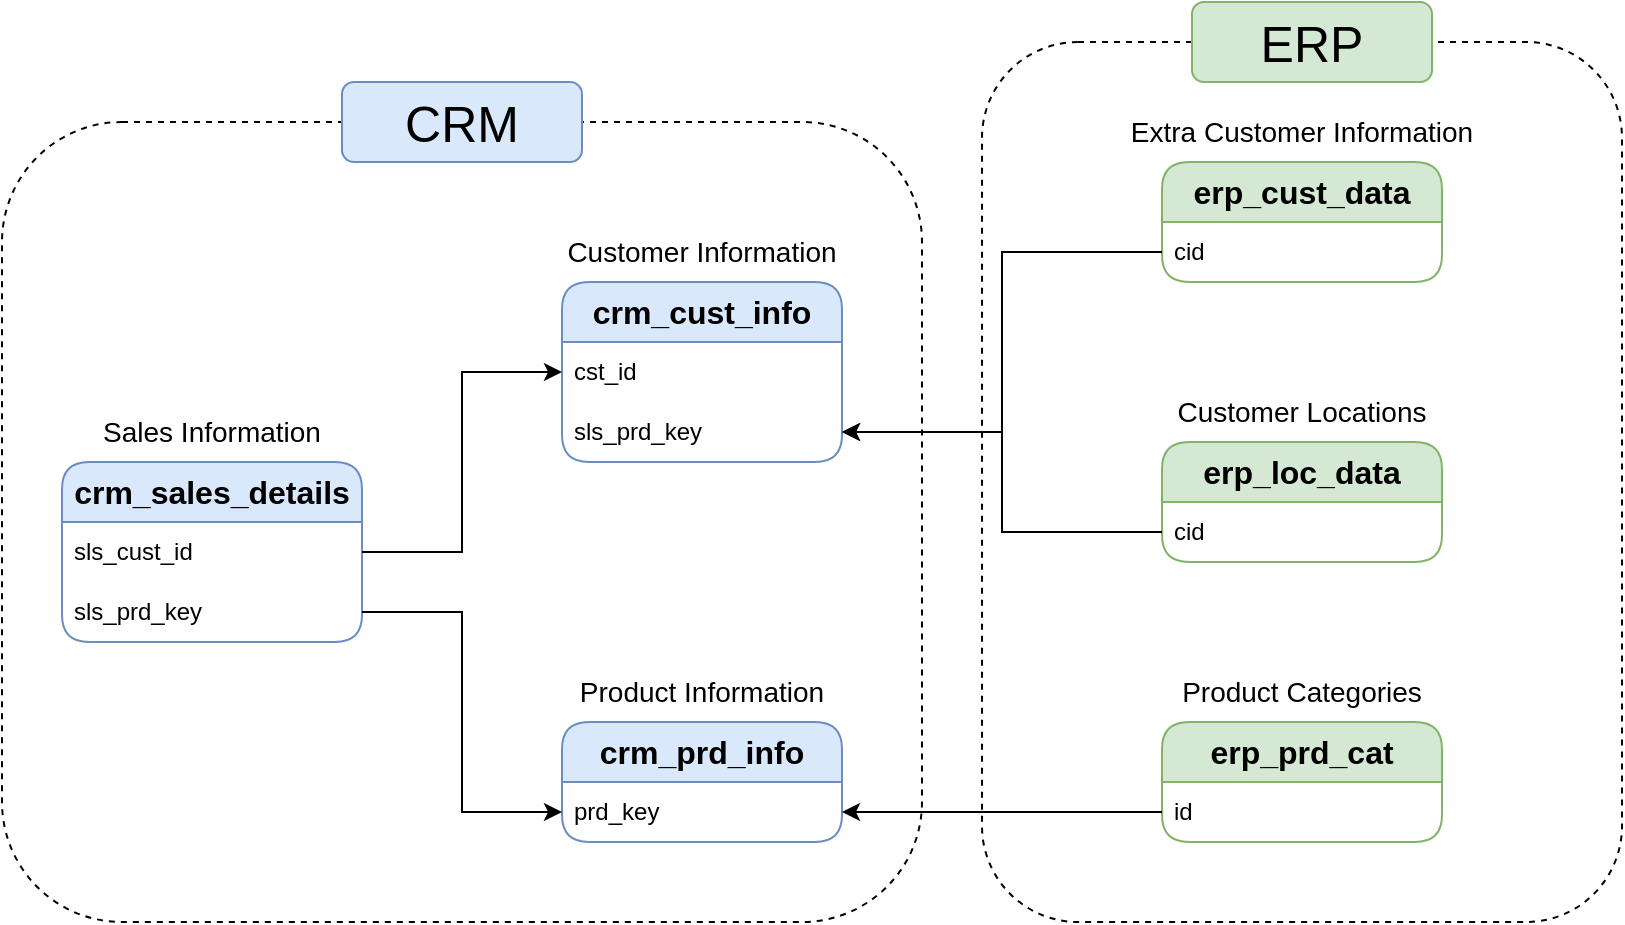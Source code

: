 <mxfile version="26.2.15">
  <diagram name="Page-1" id="n8L39131hj0kvpWLRO1x">
    <mxGraphModel dx="2276" dy="849" grid="1" gridSize="10" guides="1" tooltips="1" connect="1" arrows="1" fold="1" page="1" pageScale="1" pageWidth="850" pageHeight="1100" math="0" shadow="0">
      <root>
        <mxCell id="0" />
        <mxCell id="1" parent="0" />
        <mxCell id="jNkK9lAE0d9meuv6Fs2w-1" value="&lt;span style=&quot;font-size: 16px;&quot;&gt;&lt;b&gt;crm_sales_details&lt;/b&gt;&lt;/span&gt;" style="swimlane;fontStyle=0;childLayout=stackLayout;horizontal=1;startSize=30;horizontalStack=0;resizeParent=1;resizeParentMax=0;resizeLast=0;collapsible=1;marginBottom=0;whiteSpace=wrap;html=1;rounded=1;swimlaneLine=1;glass=0;shadow=0;fillColor=#dae8fc;strokeColor=#6c8ebf;" parent="1" vertex="1">
          <mxGeometry x="-140" y="370" width="150" height="90" as="geometry" />
        </mxCell>
        <mxCell id="jNkK9lAE0d9meuv6Fs2w-2" value="sls_cust_id" style="text;strokeColor=none;fillColor=none;align=left;verticalAlign=middle;spacingLeft=4;spacingRight=4;overflow=hidden;points=[[0,0.5],[1,0.5]];portConstraint=eastwest;rotatable=0;whiteSpace=wrap;html=1;" parent="jNkK9lAE0d9meuv6Fs2w-1" vertex="1">
          <mxGeometry y="30" width="150" height="30" as="geometry" />
        </mxCell>
        <mxCell id="jNkK9lAE0d9meuv6Fs2w-3" value="sls_prd_key" style="text;strokeColor=none;fillColor=none;align=left;verticalAlign=middle;spacingLeft=4;spacingRight=4;overflow=hidden;points=[[0,0.5],[1,0.5]];portConstraint=eastwest;rotatable=0;whiteSpace=wrap;html=1;" parent="jNkK9lAE0d9meuv6Fs2w-1" vertex="1">
          <mxGeometry y="60" width="150" height="30" as="geometry" />
        </mxCell>
        <mxCell id="jNkK9lAE0d9meuv6Fs2w-5" value="&lt;span style=&quot;font-size: 16px;&quot;&gt;&lt;b&gt;crm_prd_info&lt;/b&gt;&lt;/span&gt;" style="swimlane;fontStyle=0;childLayout=stackLayout;horizontal=1;startSize=30;horizontalStack=0;resizeParent=1;resizeParentMax=0;resizeLast=0;collapsible=1;marginBottom=0;whiteSpace=wrap;html=1;rounded=1;swimlaneLine=1;glass=0;shadow=0;fillColor=#dae8fc;strokeColor=#6c8ebf;" parent="1" vertex="1">
          <mxGeometry x="110" y="500" width="140" height="60" as="geometry" />
        </mxCell>
        <mxCell id="jNkK9lAE0d9meuv6Fs2w-6" value="prd_key" style="text;strokeColor=none;fillColor=none;align=left;verticalAlign=middle;spacingLeft=4;spacingRight=4;overflow=hidden;points=[[0,0.5],[1,0.5]];portConstraint=eastwest;rotatable=0;whiteSpace=wrap;html=1;" parent="jNkK9lAE0d9meuv6Fs2w-5" vertex="1">
          <mxGeometry y="30" width="140" height="30" as="geometry" />
        </mxCell>
        <mxCell id="jNkK9lAE0d9meuv6Fs2w-8" value="&lt;font style=&quot;font-size: 16px;&quot;&gt;&lt;b&gt;crm_cust_info&lt;/b&gt;&lt;/font&gt;" style="swimlane;fontStyle=0;childLayout=stackLayout;horizontal=1;startSize=30;horizontalStack=0;resizeParent=1;resizeParentMax=0;resizeLast=0;collapsible=1;marginBottom=0;whiteSpace=wrap;html=1;rounded=1;swimlaneLine=1;glass=0;shadow=0;fillColor=#dae8fc;strokeColor=#6c8ebf;" parent="1" vertex="1">
          <mxGeometry x="110" y="280" width="140" height="90" as="geometry" />
        </mxCell>
        <mxCell id="jNkK9lAE0d9meuv6Fs2w-9" value="cst_id" style="text;strokeColor=none;fillColor=none;align=left;verticalAlign=middle;spacingLeft=4;spacingRight=4;overflow=hidden;points=[[0,0.5],[1,0.5]];portConstraint=eastwest;rotatable=0;whiteSpace=wrap;html=1;" parent="jNkK9lAE0d9meuv6Fs2w-8" vertex="1">
          <mxGeometry y="30" width="140" height="30" as="geometry" />
        </mxCell>
        <mxCell id="BLO2U-clWJvxufwrLU0e-4" value="sls_prd_key" style="text;strokeColor=none;fillColor=none;align=left;verticalAlign=middle;spacingLeft=4;spacingRight=4;overflow=hidden;points=[[0,0.5],[1,0.5]];portConstraint=eastwest;rotatable=0;whiteSpace=wrap;html=1;" vertex="1" parent="jNkK9lAE0d9meuv6Fs2w-8">
          <mxGeometry y="60" width="140" height="30" as="geometry" />
        </mxCell>
        <mxCell id="jNkK9lAE0d9meuv6Fs2w-11" style="edgeStyle=orthogonalEdgeStyle;rounded=0;orthogonalLoop=1;jettySize=auto;html=1;entryX=0;entryY=0.5;entryDx=0;entryDy=0;" parent="1" source="jNkK9lAE0d9meuv6Fs2w-2" target="jNkK9lAE0d9meuv6Fs2w-9" edge="1">
          <mxGeometry relative="1" as="geometry" />
        </mxCell>
        <mxCell id="jNkK9lAE0d9meuv6Fs2w-12" style="edgeStyle=orthogonalEdgeStyle;rounded=0;orthogonalLoop=1;jettySize=auto;html=1;entryX=0;entryY=0.5;entryDx=0;entryDy=0;" parent="1" source="jNkK9lAE0d9meuv6Fs2w-3" target="jNkK9lAE0d9meuv6Fs2w-6" edge="1">
          <mxGeometry relative="1" as="geometry" />
        </mxCell>
        <mxCell id="jNkK9lAE0d9meuv6Fs2w-13" value="&lt;font style=&quot;font-size: 16px;&quot;&gt;&lt;b&gt;erp_cust_data&lt;/b&gt;&lt;/font&gt;" style="swimlane;fontStyle=0;childLayout=stackLayout;horizontal=1;startSize=30;horizontalStack=0;resizeParent=1;resizeParentMax=0;resizeLast=0;collapsible=1;marginBottom=0;whiteSpace=wrap;html=1;rounded=1;swimlaneLine=1;glass=0;shadow=0;fillColor=#d5e8d4;strokeColor=#82b366;" parent="1" vertex="1">
          <mxGeometry x="410" y="220" width="140" height="60" as="geometry" />
        </mxCell>
        <mxCell id="jNkK9lAE0d9meuv6Fs2w-14" value="cid" style="text;strokeColor=none;fillColor=none;align=left;verticalAlign=middle;spacingLeft=4;spacingRight=4;overflow=hidden;points=[[0,0.5],[1,0.5]];portConstraint=eastwest;rotatable=0;whiteSpace=wrap;html=1;" parent="jNkK9lAE0d9meuv6Fs2w-13" vertex="1">
          <mxGeometry y="30" width="140" height="30" as="geometry" />
        </mxCell>
        <mxCell id="jNkK9lAE0d9meuv6Fs2w-15" value="&lt;font style=&quot;font-size: 16px;&quot;&gt;&lt;b&gt;erp_loc_data&lt;/b&gt;&lt;/font&gt;" style="swimlane;fontStyle=0;childLayout=stackLayout;horizontal=1;startSize=30;horizontalStack=0;resizeParent=1;resizeParentMax=0;resizeLast=0;collapsible=1;marginBottom=0;whiteSpace=wrap;html=1;rounded=1;swimlaneLine=1;glass=0;shadow=0;fillColor=#d5e8d4;strokeColor=#82b366;" parent="1" vertex="1">
          <mxGeometry x="410" y="360" width="140" height="60" as="geometry" />
        </mxCell>
        <mxCell id="jNkK9lAE0d9meuv6Fs2w-16" value="cid" style="text;strokeColor=none;fillColor=none;align=left;verticalAlign=middle;spacingLeft=4;spacingRight=4;overflow=hidden;points=[[0,0.5],[1,0.5]];portConstraint=eastwest;rotatable=0;whiteSpace=wrap;html=1;" parent="jNkK9lAE0d9meuv6Fs2w-15" vertex="1">
          <mxGeometry y="30" width="140" height="30" as="geometry" />
        </mxCell>
        <mxCell id="jNkK9lAE0d9meuv6Fs2w-17" value="&lt;font style=&quot;font-size: 16px;&quot;&gt;&lt;b&gt;erp_prd_cat&lt;/b&gt;&lt;/font&gt;" style="swimlane;fontStyle=0;childLayout=stackLayout;horizontal=1;startSize=30;horizontalStack=0;resizeParent=1;resizeParentMax=0;resizeLast=0;collapsible=1;marginBottom=0;whiteSpace=wrap;html=1;rounded=1;swimlaneLine=1;glass=0;shadow=0;fillColor=#d5e8d4;strokeColor=#82b366;" parent="1" vertex="1">
          <mxGeometry x="410" y="500" width="140" height="60" as="geometry" />
        </mxCell>
        <mxCell id="jNkK9lAE0d9meuv6Fs2w-18" value="id" style="text;strokeColor=none;fillColor=none;align=left;verticalAlign=middle;spacingLeft=4;spacingRight=4;overflow=hidden;points=[[0,0.5],[1,0.5]];portConstraint=eastwest;rotatable=0;whiteSpace=wrap;html=1;" parent="jNkK9lAE0d9meuv6Fs2w-17" vertex="1">
          <mxGeometry y="30" width="140" height="30" as="geometry" />
        </mxCell>
        <mxCell id="jNkK9lAE0d9meuv6Fs2w-19" style="edgeStyle=orthogonalEdgeStyle;rounded=0;orthogonalLoop=1;jettySize=auto;html=1;entryX=1;entryY=0.5;entryDx=0;entryDy=0;" parent="1" source="jNkK9lAE0d9meuv6Fs2w-18" target="jNkK9lAE0d9meuv6Fs2w-6" edge="1">
          <mxGeometry relative="1" as="geometry" />
        </mxCell>
        <mxCell id="jNkK9lAE0d9meuv6Fs2w-25" value="Sales Information" style="text;html=1;align=center;verticalAlign=middle;whiteSpace=wrap;rounded=0;fontSize=14;" parent="1" vertex="1">
          <mxGeometry x="-128.75" y="340" width="127.5" height="30" as="geometry" />
        </mxCell>
        <mxCell id="jNkK9lAE0d9meuv6Fs2w-26" value="Product Categories" style="text;html=1;align=center;verticalAlign=middle;whiteSpace=wrap;rounded=0;fontSize=14;" parent="1" vertex="1">
          <mxGeometry x="416.25" y="470" width="127.5" height="30" as="geometry" />
        </mxCell>
        <mxCell id="jNkK9lAE0d9meuv6Fs2w-27" value="Customer Locations" style="text;html=1;align=center;verticalAlign=middle;whiteSpace=wrap;rounded=0;fontSize=14;" parent="1" vertex="1">
          <mxGeometry x="416.25" y="330" width="127.5" height="30" as="geometry" />
        </mxCell>
        <mxCell id="jNkK9lAE0d9meuv6Fs2w-28" value="Extra Customer Information" style="text;html=1;align=center;verticalAlign=middle;whiteSpace=wrap;rounded=0;fontSize=14;" parent="1" vertex="1">
          <mxGeometry x="393.13" y="190" width="173.75" height="30" as="geometry" />
        </mxCell>
        <mxCell id="jNkK9lAE0d9meuv6Fs2w-29" value="Product Information" style="text;html=1;align=center;verticalAlign=middle;whiteSpace=wrap;rounded=0;fontSize=14;" parent="1" vertex="1">
          <mxGeometry x="116.25" y="470" width="127.5" height="30" as="geometry" />
        </mxCell>
        <mxCell id="jNkK9lAE0d9meuv6Fs2w-30" value="Customer Information" style="text;html=1;align=center;verticalAlign=middle;whiteSpace=wrap;rounded=0;fontSize=14;" parent="1" vertex="1">
          <mxGeometry x="108.13" y="250" width="143.75" height="30" as="geometry" />
        </mxCell>
        <mxCell id="jNkK9lAE0d9meuv6Fs2w-32" value="" style="rounded=1;whiteSpace=wrap;html=1;fillColor=none;dashed=1;" parent="1" vertex="1">
          <mxGeometry x="-170" y="200" width="460" height="400" as="geometry" />
        </mxCell>
        <mxCell id="jNkK9lAE0d9meuv6Fs2w-33" value="" style="rounded=1;whiteSpace=wrap;html=1;fillColor=none;dashed=1;" parent="1" vertex="1">
          <mxGeometry x="320" y="160" width="320" height="440" as="geometry" />
        </mxCell>
        <mxCell id="jNkK9lAE0d9meuv6Fs2w-35" value="&lt;font style=&quot;font-size: 25px;&quot;&gt;CRM&lt;/font&gt;" style="rounded=1;whiteSpace=wrap;html=1;fillColor=#dae8fc;strokeColor=#6c8ebf;" parent="1" vertex="1">
          <mxGeometry y="180" width="120" height="40" as="geometry" />
        </mxCell>
        <mxCell id="jNkK9lAE0d9meuv6Fs2w-37" value="&lt;font style=&quot;font-size: 25px;&quot;&gt;ERP&lt;/font&gt;" style="rounded=1;whiteSpace=wrap;html=1;fillColor=#d5e8d4;strokeColor=#82b366;" parent="1" vertex="1">
          <mxGeometry x="425" y="140" width="120" height="40" as="geometry" />
        </mxCell>
        <mxCell id="BLO2U-clWJvxufwrLU0e-9" style="edgeStyle=orthogonalEdgeStyle;rounded=0;orthogonalLoop=1;jettySize=auto;html=1;entryX=1;entryY=0.5;entryDx=0;entryDy=0;" edge="1" parent="1" source="jNkK9lAE0d9meuv6Fs2w-16" target="BLO2U-clWJvxufwrLU0e-4">
          <mxGeometry relative="1" as="geometry" />
        </mxCell>
        <mxCell id="BLO2U-clWJvxufwrLU0e-10" style="edgeStyle=orthogonalEdgeStyle;rounded=0;orthogonalLoop=1;jettySize=auto;html=1;entryX=1;entryY=0.5;entryDx=0;entryDy=0;" edge="1" parent="1" source="jNkK9lAE0d9meuv6Fs2w-14" target="BLO2U-clWJvxufwrLU0e-4">
          <mxGeometry relative="1" as="geometry" />
        </mxCell>
      </root>
    </mxGraphModel>
  </diagram>
</mxfile>

